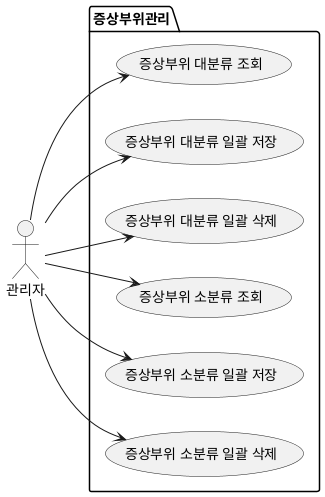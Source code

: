 @startuml

left to right direction

actor "관리자" as admin

package "증상부위관리"{
  usecase "증상부위 대분류 조회" AS UG10
  usecase "증상부위 대분류 일괄 저장" AS UG11
  usecase "증상부위 대분류 일괄 삭제" AS UG12
  usecase "증상부위 소분류 조회" AS UG13
  usecase "증상부위 소분류 일괄 저장" AS UG14
  usecase "증상부위 소분류 일괄 삭제" AS UG15
}

admin --> UG10
admin --> UG11
admin --> UG12
admin --> UG13
admin --> UG14
admin --> UG15
@enduml